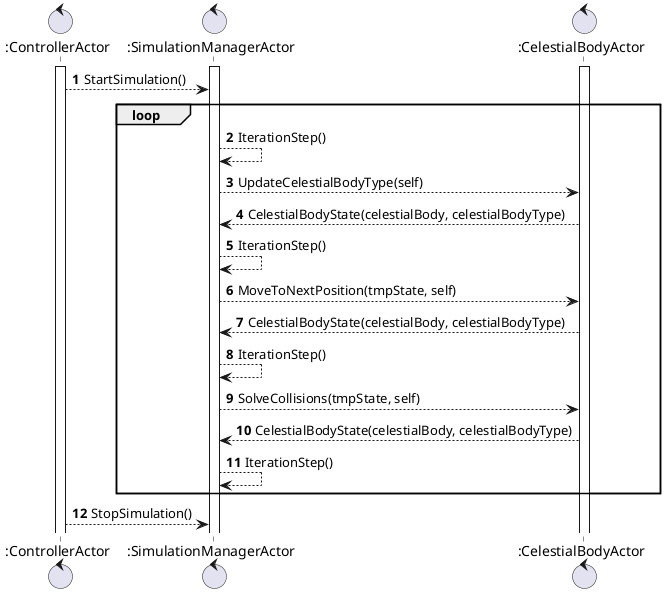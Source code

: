 @startuml
autonumber

control ":ControllerActor" as controller
control ":SimulationManagerActor" as simulationManager
control ":CelestialBodyActor" as celestialBody

activate controller
activate simulationManager
activate celestialBody

controller --> simulationManager: StartSimulation()

loop
    simulationManager --> simulationManager: IterationStep()
    simulationManager --> celestialBody: UpdateCelestialBodyType(self)
    celestialBody --> simulationManager: CelestialBodyState(celestialBody, celestialBodyType)
    simulationManager --> simulationManager: IterationStep()
    simulationManager --> celestialBody: MoveToNextPosition(tmpState, self)
    celestialBody --> simulationManager: CelestialBodyState(celestialBody, celestialBodyType)
    simulationManager --> simulationManager: IterationStep()
    simulationManager --> celestialBody: SolveCollisions(tmpState, self)
    celestialBody --> simulationManager: CelestialBodyState(celestialBody, celestialBodyType)
    simulationManager --> simulationManager: IterationStep()
end

controller --> simulationManager: StopSimulation()

@enduml